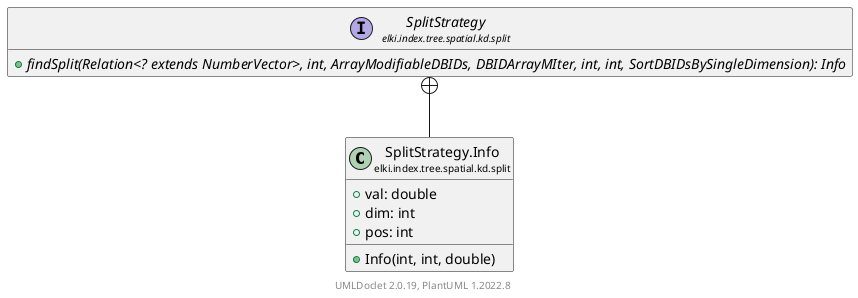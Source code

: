 @startuml
    remove .*\.(Instance|Par|Parameterizer|Factory)$
    set namespaceSeparator none
    hide empty fields
    hide empty methods

    class "<size:14>SplitStrategy.Info\n<size:10>elki.index.tree.spatial.kd.split" as elki.index.tree.spatial.kd.split.SplitStrategy.Info [[SplitStrategy.Info.html]] {
        +val: double
        +dim: int
        +pos: int
        +Info(int, int, double)
    }

    interface "<size:14>SplitStrategy\n<size:10>elki.index.tree.spatial.kd.split" as elki.index.tree.spatial.kd.split.SplitStrategy [[SplitStrategy.html]] {
        {abstract} +findSplit(Relation<? extends NumberVector>, int, ArrayModifiableDBIDs, DBIDArrayMIter, int, int, SortDBIDsBySingleDimension): Info
    }

    elki.index.tree.spatial.kd.split.SplitStrategy +-- elki.index.tree.spatial.kd.split.SplitStrategy.Info

    center footer UMLDoclet 2.0.19, PlantUML 1.2022.8
@enduml

